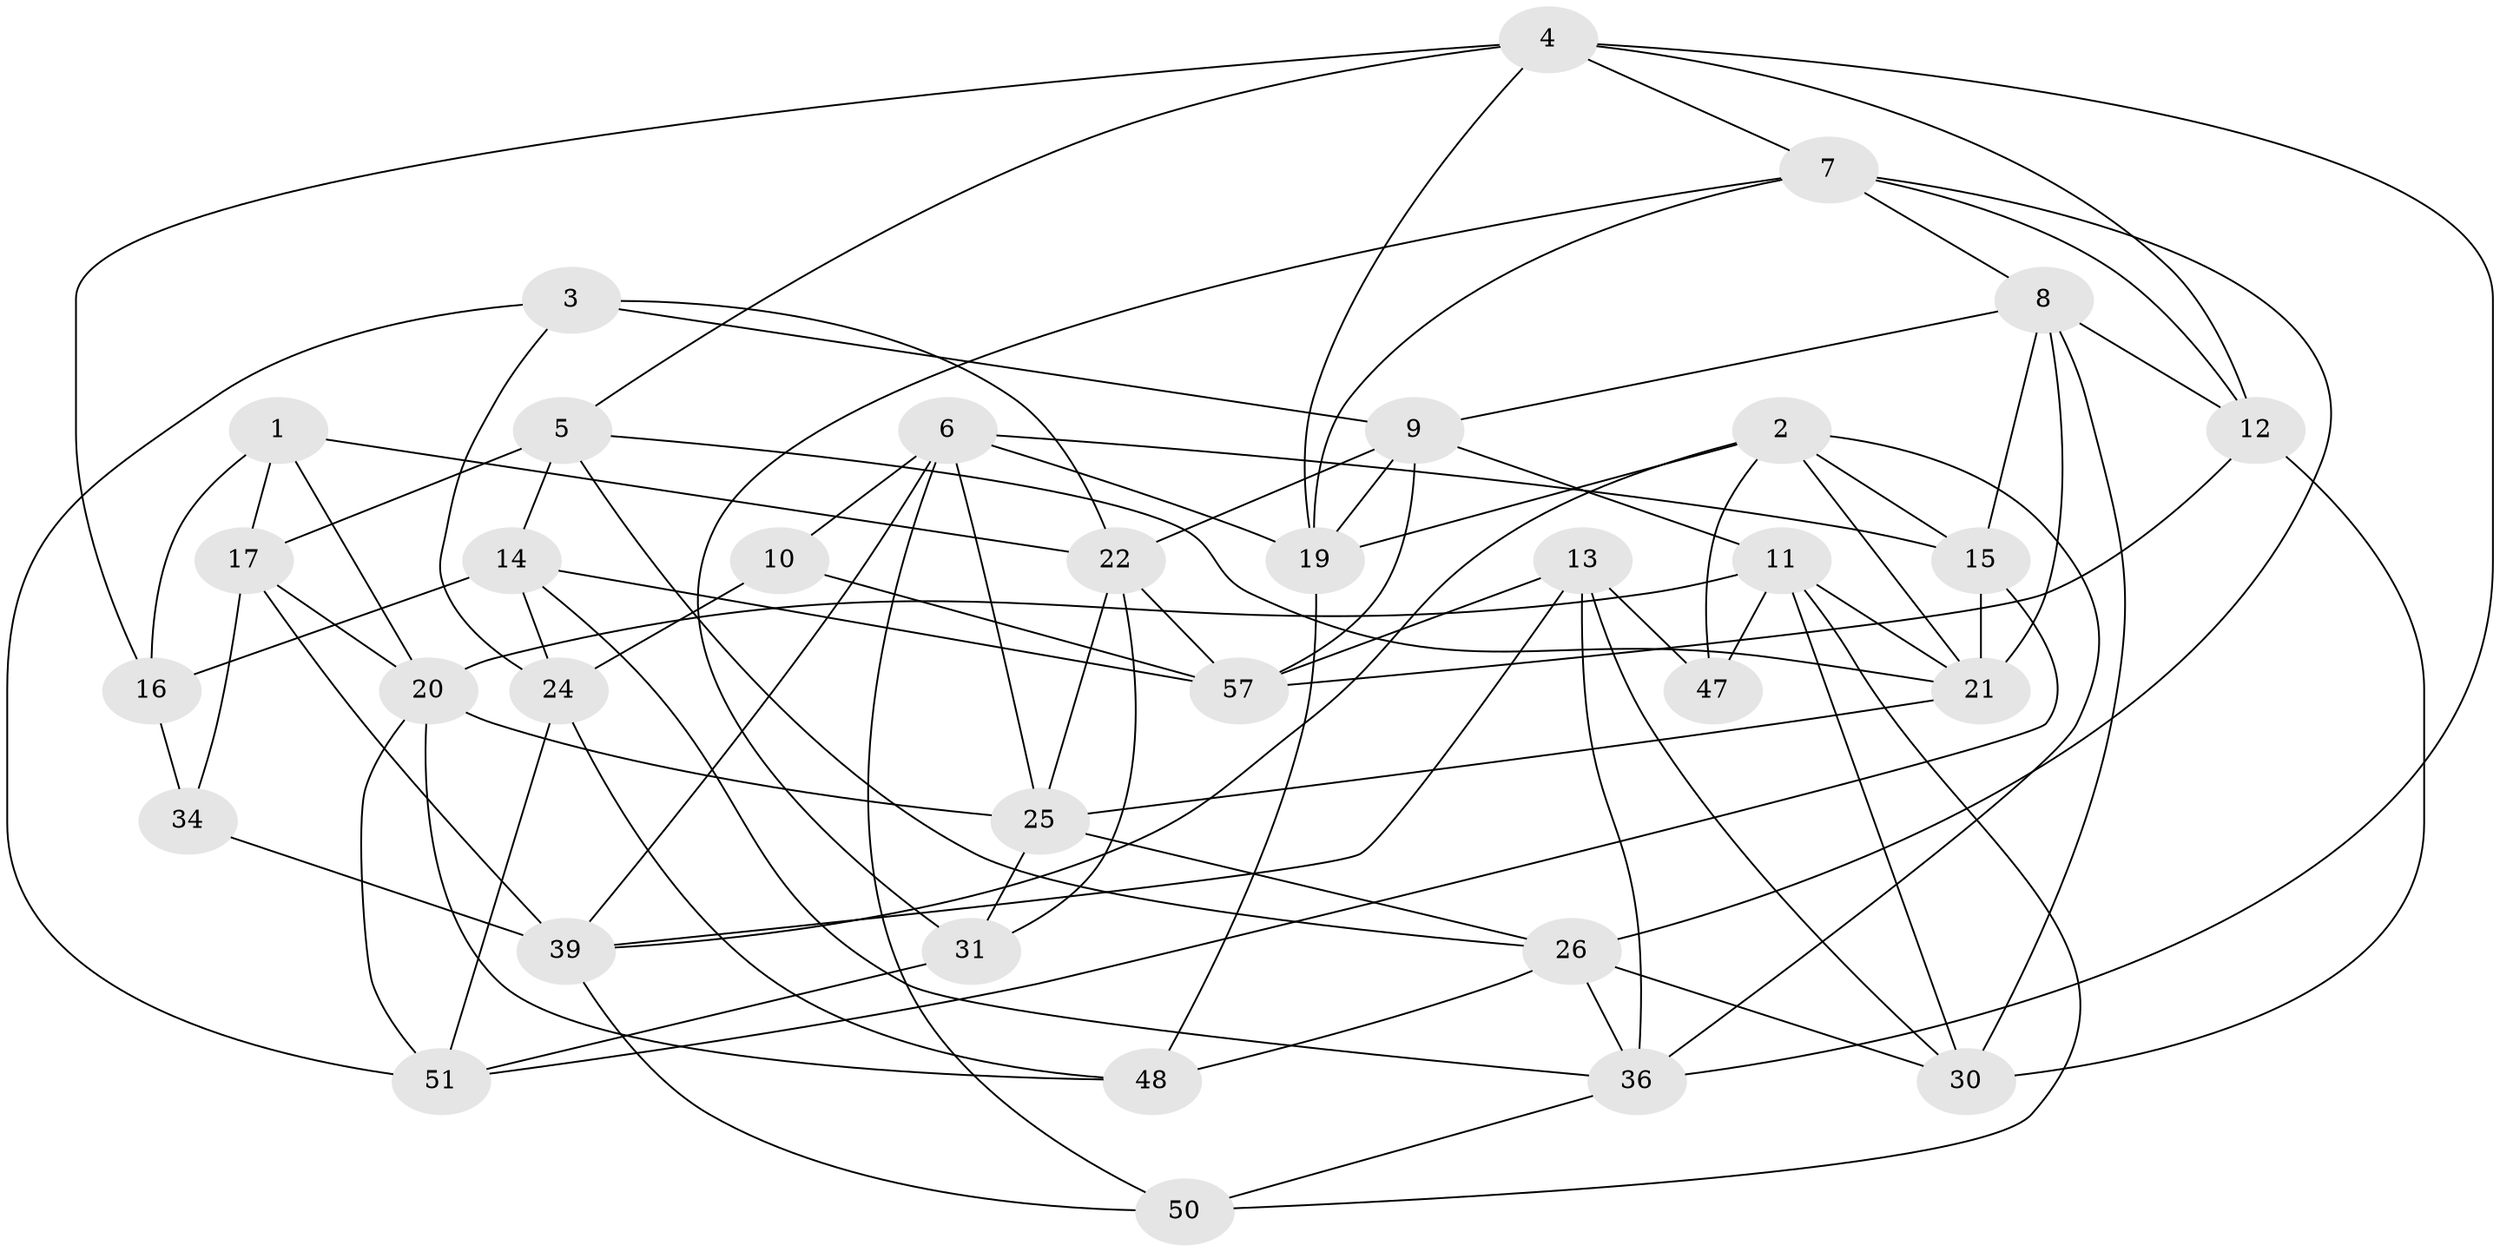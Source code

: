 // Generated by graph-tools (version 1.1) at 2025/24/03/03/25 07:24:27]
// undirected, 34 vertices, 87 edges
graph export_dot {
graph [start="1"]
  node [color=gray90,style=filled];
  1;
  2 [super="+56"];
  3;
  4 [super="+41"];
  5 [super="+52"];
  6 [super="+55"];
  7 [super="+18"];
  8 [super="+35"];
  9 [super="+49"];
  10;
  11 [super="+58"];
  12 [super="+23"];
  13 [super="+32"];
  14 [super="+46"];
  15 [super="+38"];
  16 [super="+27"];
  17 [super="+44"];
  19 [super="+40"];
  20 [super="+28"];
  21 [super="+59"];
  22 [super="+29"];
  24 [super="+33"];
  25 [super="+42"];
  26 [super="+43"];
  30 [super="+37"];
  31;
  34;
  36 [super="+45"];
  39 [super="+53"];
  47;
  48;
  50;
  51 [super="+54"];
  57 [super="+60"];
  1 -- 16;
  1 -- 22;
  1 -- 17;
  1 -- 20;
  2 -- 36;
  2 -- 15;
  2 -- 19;
  2 -- 47;
  2 -- 39;
  2 -- 21;
  3 -- 22;
  3 -- 51;
  3 -- 9;
  3 -- 24;
  4 -- 5;
  4 -- 12;
  4 -- 16;
  4 -- 36;
  4 -- 7;
  4 -- 19;
  5 -- 14;
  5 -- 17 [weight=2];
  5 -- 26;
  5 -- 21;
  6 -- 39;
  6 -- 10;
  6 -- 50;
  6 -- 25;
  6 -- 15;
  6 -- 19;
  7 -- 31;
  7 -- 8;
  7 -- 26;
  7 -- 19;
  7 -- 12;
  8 -- 30;
  8 -- 9;
  8 -- 21;
  8 -- 15;
  8 -- 12;
  9 -- 19;
  9 -- 22;
  9 -- 11;
  9 -- 57;
  10 -- 57;
  10 -- 24 [weight=2];
  11 -- 50;
  11 -- 20;
  11 -- 47;
  11 -- 21;
  11 -- 30;
  12 -- 57;
  12 -- 30 [weight=2];
  13 -- 47 [weight=2];
  13 -- 39;
  13 -- 36;
  13 -- 57;
  13 -- 30;
  14 -- 16 [weight=2];
  14 -- 36;
  14 -- 57;
  14 -- 24;
  15 -- 51 [weight=2];
  15 -- 21;
  16 -- 34 [weight=2];
  17 -- 34;
  17 -- 20;
  17 -- 39;
  19 -- 48;
  20 -- 48;
  20 -- 25;
  20 -- 51;
  21 -- 25;
  22 -- 25;
  22 -- 31;
  22 -- 57;
  24 -- 48;
  24 -- 51;
  25 -- 26;
  25 -- 31;
  26 -- 48;
  26 -- 36;
  26 -- 30;
  31 -- 51;
  34 -- 39;
  36 -- 50;
  39 -- 50;
}
